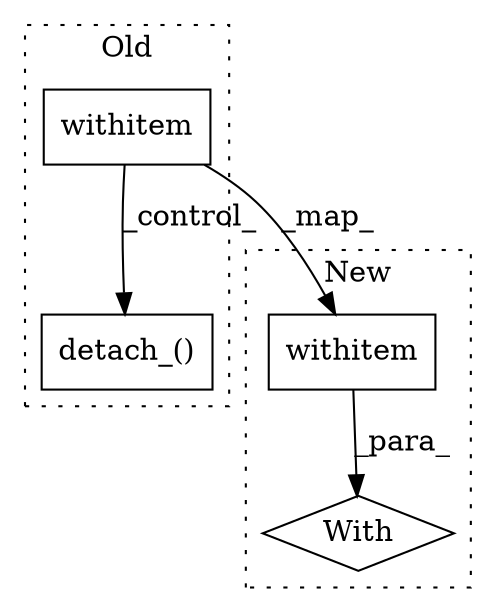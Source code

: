 digraph G {
subgraph cluster0 {
1 [label="detach_()" a="75" s="6300" l="12" shape="box"];
4 [label="withitem" a="49" s="6084" l="5" shape="box"];
label = "Old";
style="dotted";
}
subgraph cluster1 {
2 [label="With" a="39" s="6522,6527" l="0,51" shape="diamond"];
3 [label="withitem" a="49" s="6522" l="5" shape="box"];
label = "New";
style="dotted";
}
3 -> 2 [label="_para_"];
4 -> 1 [label="_control_"];
4 -> 3 [label="_map_"];
}